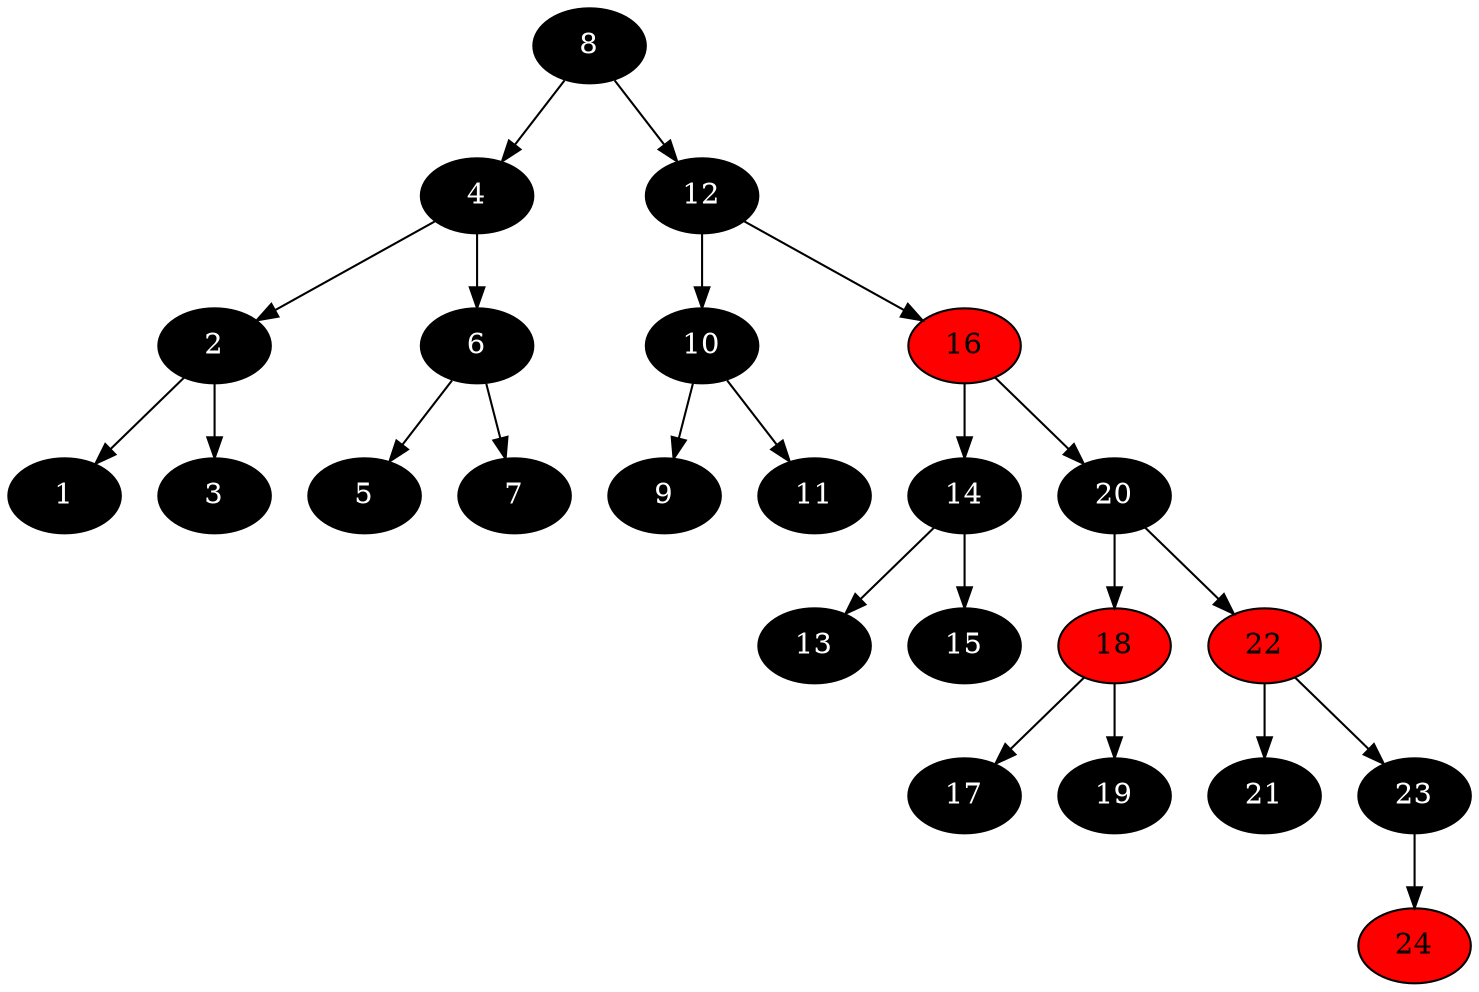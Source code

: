 digraph mentions {
8 -> 4
4 -> 2
2 -> 1
2 -> 3
4 -> 6
6 -> 5
6 -> 7
8 -> 12
12 -> 10
10 -> 9
10 -> 11
12 -> 16
16 -> 14
14 -> 13
14 -> 15
16 -> 20
20 -> 18
18 -> 17
18 -> 19
20 -> 22
22 -> 21
22 -> 23
23 -> 24
8[style=filled, fillcolor=black, fontcolor=white]
4[style=filled, fillcolor=black, fontcolor=white]
2[style=filled, fillcolor=black, fontcolor=white]
1[style=filled, fillcolor=black, fontcolor=white]
3[style=filled, fillcolor=black, fontcolor=white]
6[style=filled, fillcolor=black, fontcolor=white]
5[style=filled, fillcolor=black, fontcolor=white]
7[style=filled, fillcolor=black, fontcolor=white]
12[style=filled, fillcolor=black, fontcolor=white]
10[style=filled, fillcolor=black, fontcolor=white]
9[style=filled, fillcolor=black, fontcolor=white]
11[style=filled, fillcolor=black, fontcolor=white]
16[style=filled, fillcolor=red]
14[style=filled, fillcolor=black, fontcolor=white]
13[style=filled, fillcolor=black, fontcolor=white]
15[style=filled, fillcolor=black, fontcolor=white]
20[style=filled, fillcolor=black, fontcolor=white]
18[style=filled, fillcolor=red]
17[style=filled, fillcolor=black, fontcolor=white]
19[style=filled, fillcolor=black, fontcolor=white]
22[style=filled, fillcolor=red]
21[style=filled, fillcolor=black, fontcolor=white]
23[style=filled, fillcolor=black, fontcolor=white]
24[style=filled, fillcolor=red]
}
